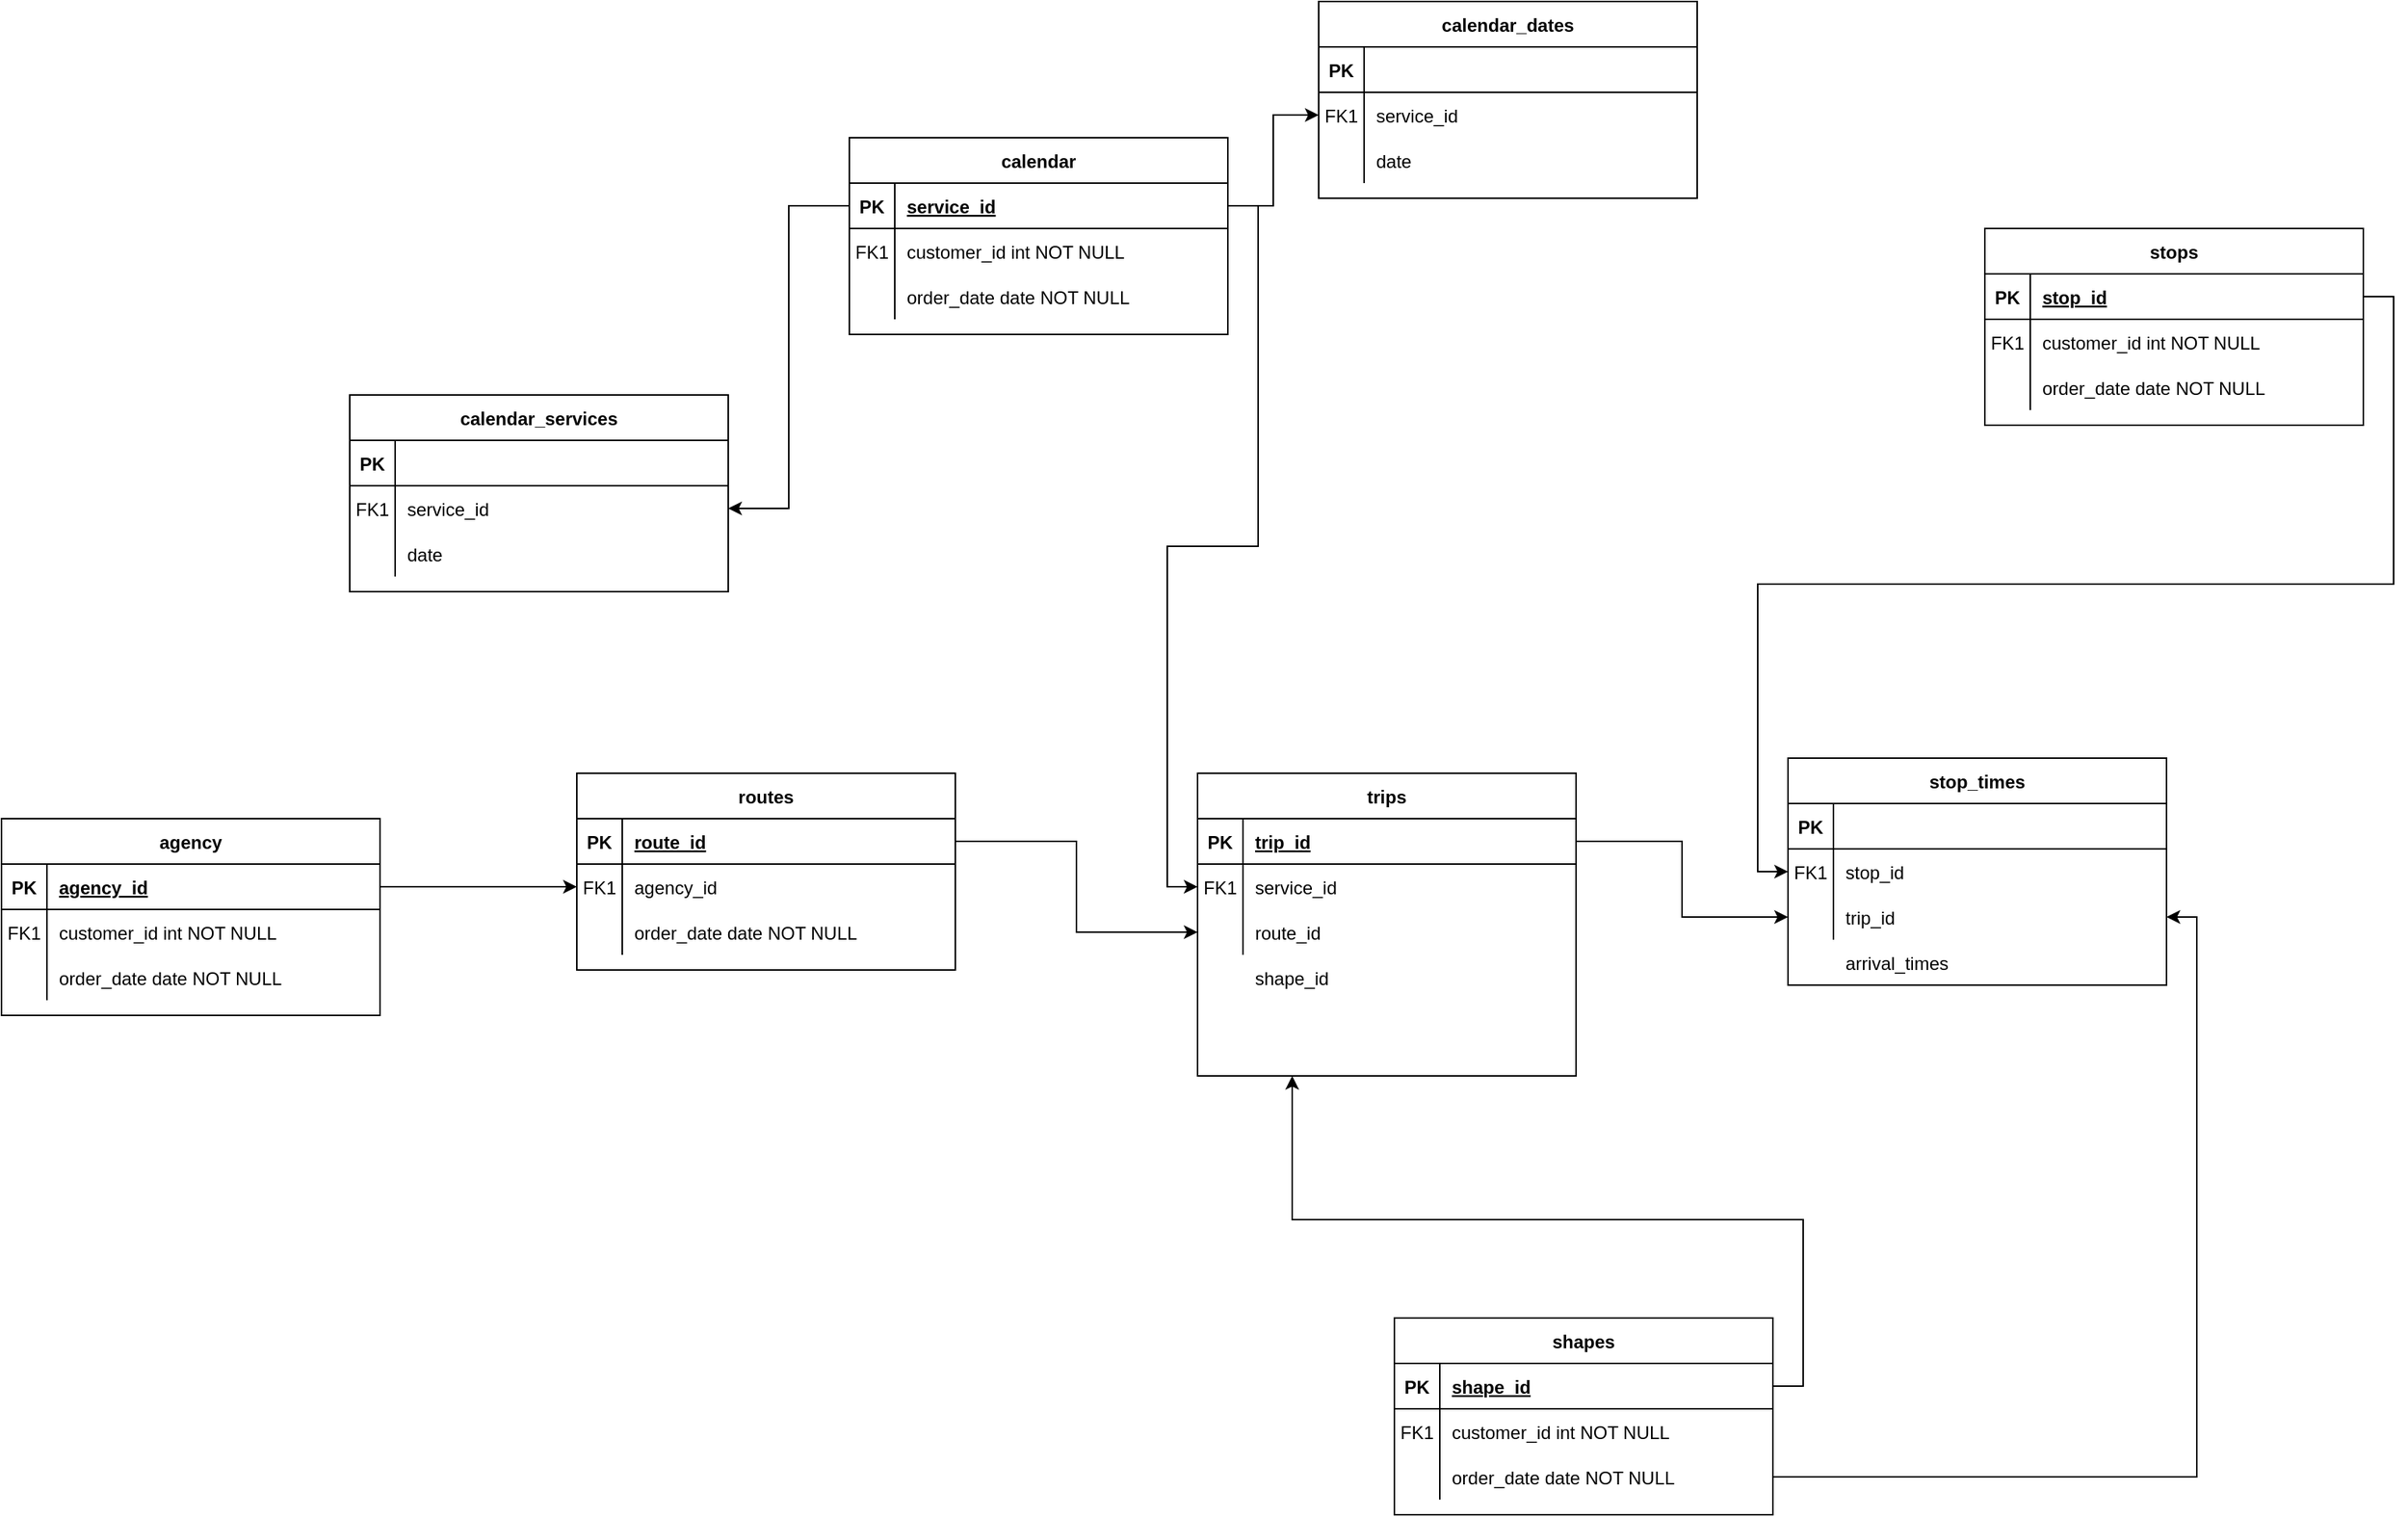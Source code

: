 <mxfile version="17.2.4" type="device"><diagram id="R2lEEEUBdFMjLlhIrx00" name="Page-1"><mxGraphModel dx="1888" dy="649" grid="1" gridSize="10" guides="1" tooltips="1" connect="1" arrows="1" fold="1" page="1" pageScale="1" pageWidth="850" pageHeight="1100" math="0" shadow="0" extFonts="Permanent Marker^https://fonts.googleapis.com/css?family=Permanent+Marker"><root><mxCell id="0"/><mxCell id="1" parent="0"/><mxCell id="C-vyLk0tnHw3VtMMgP7b-2" value="shapes" style="shape=table;startSize=30;container=1;collapsible=1;childLayout=tableLayout;fixedRows=1;rowLines=0;fontStyle=1;align=center;resizeLast=1;" parent="1" vertex="1"><mxGeometry x="320" y="1140" width="250" height="130" as="geometry"/></mxCell><mxCell id="C-vyLk0tnHw3VtMMgP7b-3" value="" style="shape=partialRectangle;collapsible=0;dropTarget=0;pointerEvents=0;fillColor=none;points=[[0,0.5],[1,0.5]];portConstraint=eastwest;top=0;left=0;right=0;bottom=1;" parent="C-vyLk0tnHw3VtMMgP7b-2" vertex="1"><mxGeometry y="30" width="250" height="30" as="geometry"/></mxCell><mxCell id="C-vyLk0tnHw3VtMMgP7b-4" value="PK" style="shape=partialRectangle;overflow=hidden;connectable=0;fillColor=none;top=0;left=0;bottom=0;right=0;fontStyle=1;" parent="C-vyLk0tnHw3VtMMgP7b-3" vertex="1"><mxGeometry width="30" height="30" as="geometry"><mxRectangle width="30" height="30" as="alternateBounds"/></mxGeometry></mxCell><mxCell id="C-vyLk0tnHw3VtMMgP7b-5" value="shape_id" style="shape=partialRectangle;overflow=hidden;connectable=0;fillColor=none;top=0;left=0;bottom=0;right=0;align=left;spacingLeft=6;fontStyle=5;" parent="C-vyLk0tnHw3VtMMgP7b-3" vertex="1"><mxGeometry x="30" width="220" height="30" as="geometry"><mxRectangle width="220" height="30" as="alternateBounds"/></mxGeometry></mxCell><mxCell id="C-vyLk0tnHw3VtMMgP7b-6" value="" style="shape=partialRectangle;collapsible=0;dropTarget=0;pointerEvents=0;fillColor=none;points=[[0,0.5],[1,0.5]];portConstraint=eastwest;top=0;left=0;right=0;bottom=0;" parent="C-vyLk0tnHw3VtMMgP7b-2" vertex="1"><mxGeometry y="60" width="250" height="30" as="geometry"/></mxCell><mxCell id="C-vyLk0tnHw3VtMMgP7b-7" value="FK1" style="shape=partialRectangle;overflow=hidden;connectable=0;fillColor=none;top=0;left=0;bottom=0;right=0;" parent="C-vyLk0tnHw3VtMMgP7b-6" vertex="1"><mxGeometry width="30" height="30" as="geometry"><mxRectangle width="30" height="30" as="alternateBounds"/></mxGeometry></mxCell><mxCell id="C-vyLk0tnHw3VtMMgP7b-8" value="customer_id int NOT NULL" style="shape=partialRectangle;overflow=hidden;connectable=0;fillColor=none;top=0;left=0;bottom=0;right=0;align=left;spacingLeft=6;" parent="C-vyLk0tnHw3VtMMgP7b-6" vertex="1"><mxGeometry x="30" width="220" height="30" as="geometry"><mxRectangle width="220" height="30" as="alternateBounds"/></mxGeometry></mxCell><mxCell id="C-vyLk0tnHw3VtMMgP7b-9" value="" style="shape=partialRectangle;collapsible=0;dropTarget=0;pointerEvents=0;fillColor=none;points=[[0,0.5],[1,0.5]];portConstraint=eastwest;top=0;left=0;right=0;bottom=0;" parent="C-vyLk0tnHw3VtMMgP7b-2" vertex="1"><mxGeometry y="90" width="250" height="30" as="geometry"/></mxCell><mxCell id="C-vyLk0tnHw3VtMMgP7b-10" value="" style="shape=partialRectangle;overflow=hidden;connectable=0;fillColor=none;top=0;left=0;bottom=0;right=0;" parent="C-vyLk0tnHw3VtMMgP7b-9" vertex="1"><mxGeometry width="30" height="30" as="geometry"><mxRectangle width="30" height="30" as="alternateBounds"/></mxGeometry></mxCell><mxCell id="C-vyLk0tnHw3VtMMgP7b-11" value="order_date date NOT NULL" style="shape=partialRectangle;overflow=hidden;connectable=0;fillColor=none;top=0;left=0;bottom=0;right=0;align=left;spacingLeft=6;" parent="C-vyLk0tnHw3VtMMgP7b-9" vertex="1"><mxGeometry x="30" width="220" height="30" as="geometry"><mxRectangle width="220" height="30" as="alternateBounds"/></mxGeometry></mxCell><mxCell id="qBw_Am4H9iRVK-6Zgdiv-26" value="trips" style="shape=table;startSize=30;container=1;collapsible=1;childLayout=tableLayout;fixedRows=1;rowLines=0;fontStyle=1;align=center;resizeLast=1;" parent="1" vertex="1"><mxGeometry x="190" y="780" width="250" height="200" as="geometry"/></mxCell><mxCell id="qBw_Am4H9iRVK-6Zgdiv-27" value="" style="shape=partialRectangle;collapsible=0;dropTarget=0;pointerEvents=0;fillColor=none;points=[[0,0.5],[1,0.5]];portConstraint=eastwest;top=0;left=0;right=0;bottom=1;" parent="qBw_Am4H9iRVK-6Zgdiv-26" vertex="1"><mxGeometry y="30" width="250" height="30" as="geometry"/></mxCell><mxCell id="qBw_Am4H9iRVK-6Zgdiv-28" value="PK" style="shape=partialRectangle;overflow=hidden;connectable=0;fillColor=none;top=0;left=0;bottom=0;right=0;fontStyle=1;" parent="qBw_Am4H9iRVK-6Zgdiv-27" vertex="1"><mxGeometry width="30" height="30" as="geometry"><mxRectangle width="30" height="30" as="alternateBounds"/></mxGeometry></mxCell><mxCell id="qBw_Am4H9iRVK-6Zgdiv-29" value="trip_id" style="shape=partialRectangle;overflow=hidden;connectable=0;fillColor=none;top=0;left=0;bottom=0;right=0;align=left;spacingLeft=6;fontStyle=5;" parent="qBw_Am4H9iRVK-6Zgdiv-27" vertex="1"><mxGeometry x="30" width="220" height="30" as="geometry"><mxRectangle width="220" height="30" as="alternateBounds"/></mxGeometry></mxCell><mxCell id="qBw_Am4H9iRVK-6Zgdiv-30" value="" style="shape=partialRectangle;collapsible=0;dropTarget=0;pointerEvents=0;fillColor=none;points=[[0,0.5],[1,0.5]];portConstraint=eastwest;top=0;left=0;right=0;bottom=0;" parent="qBw_Am4H9iRVK-6Zgdiv-26" vertex="1"><mxGeometry y="60" width="250" height="30" as="geometry"/></mxCell><mxCell id="qBw_Am4H9iRVK-6Zgdiv-31" value="FK1" style="shape=partialRectangle;overflow=hidden;connectable=0;fillColor=none;top=0;left=0;bottom=0;right=0;" parent="qBw_Am4H9iRVK-6Zgdiv-30" vertex="1"><mxGeometry width="30" height="30" as="geometry"><mxRectangle width="30" height="30" as="alternateBounds"/></mxGeometry></mxCell><mxCell id="qBw_Am4H9iRVK-6Zgdiv-32" value="service_id" style="shape=partialRectangle;overflow=hidden;connectable=0;fillColor=none;top=0;left=0;bottom=0;right=0;align=left;spacingLeft=6;" parent="qBw_Am4H9iRVK-6Zgdiv-30" vertex="1"><mxGeometry x="30" width="220" height="30" as="geometry"><mxRectangle width="220" height="30" as="alternateBounds"/></mxGeometry></mxCell><mxCell id="qBw_Am4H9iRVK-6Zgdiv-33" value="" style="shape=partialRectangle;collapsible=0;dropTarget=0;pointerEvents=0;fillColor=none;points=[[0,0.5],[1,0.5]];portConstraint=eastwest;top=0;left=0;right=0;bottom=0;" parent="qBw_Am4H9iRVK-6Zgdiv-26" vertex="1"><mxGeometry y="90" width="250" height="30" as="geometry"/></mxCell><mxCell id="qBw_Am4H9iRVK-6Zgdiv-34" value="" style="shape=partialRectangle;overflow=hidden;connectable=0;fillColor=none;top=0;left=0;bottom=0;right=0;" parent="qBw_Am4H9iRVK-6Zgdiv-33" vertex="1"><mxGeometry width="30" height="30" as="geometry"><mxRectangle width="30" height="30" as="alternateBounds"/></mxGeometry></mxCell><mxCell id="qBw_Am4H9iRVK-6Zgdiv-35" value="route_id" style="shape=partialRectangle;overflow=hidden;connectable=0;fillColor=none;top=0;left=0;bottom=0;right=0;align=left;spacingLeft=6;" parent="qBw_Am4H9iRVK-6Zgdiv-33" vertex="1"><mxGeometry x="30" width="220" height="30" as="geometry"><mxRectangle width="220" height="30" as="alternateBounds"/></mxGeometry></mxCell><mxCell id="qBw_Am4H9iRVK-6Zgdiv-36" value="stops" style="shape=table;startSize=30;container=1;collapsible=1;childLayout=tableLayout;fixedRows=1;rowLines=0;fontStyle=1;align=center;resizeLast=1;" parent="1" vertex="1"><mxGeometry x="710" y="420" width="250" height="130" as="geometry"/></mxCell><mxCell id="qBw_Am4H9iRVK-6Zgdiv-37" value="" style="shape=partialRectangle;collapsible=0;dropTarget=0;pointerEvents=0;fillColor=none;points=[[0,0.5],[1,0.5]];portConstraint=eastwest;top=0;left=0;right=0;bottom=1;" parent="qBw_Am4H9iRVK-6Zgdiv-36" vertex="1"><mxGeometry y="30" width="250" height="30" as="geometry"/></mxCell><mxCell id="qBw_Am4H9iRVK-6Zgdiv-38" value="PK" style="shape=partialRectangle;overflow=hidden;connectable=0;fillColor=none;top=0;left=0;bottom=0;right=0;fontStyle=1;" parent="qBw_Am4H9iRVK-6Zgdiv-37" vertex="1"><mxGeometry width="30" height="30" as="geometry"><mxRectangle width="30" height="30" as="alternateBounds"/></mxGeometry></mxCell><mxCell id="qBw_Am4H9iRVK-6Zgdiv-39" value="stop_id" style="shape=partialRectangle;overflow=hidden;connectable=0;fillColor=none;top=0;left=0;bottom=0;right=0;align=left;spacingLeft=6;fontStyle=5;" parent="qBw_Am4H9iRVK-6Zgdiv-37" vertex="1"><mxGeometry x="30" width="220" height="30" as="geometry"><mxRectangle width="220" height="30" as="alternateBounds"/></mxGeometry></mxCell><mxCell id="qBw_Am4H9iRVK-6Zgdiv-40" value="" style="shape=partialRectangle;collapsible=0;dropTarget=0;pointerEvents=0;fillColor=none;points=[[0,0.5],[1,0.5]];portConstraint=eastwest;top=0;left=0;right=0;bottom=0;" parent="qBw_Am4H9iRVK-6Zgdiv-36" vertex="1"><mxGeometry y="60" width="250" height="30" as="geometry"/></mxCell><mxCell id="qBw_Am4H9iRVK-6Zgdiv-41" value="FK1" style="shape=partialRectangle;overflow=hidden;connectable=0;fillColor=none;top=0;left=0;bottom=0;right=0;" parent="qBw_Am4H9iRVK-6Zgdiv-40" vertex="1"><mxGeometry width="30" height="30" as="geometry"><mxRectangle width="30" height="30" as="alternateBounds"/></mxGeometry></mxCell><mxCell id="qBw_Am4H9iRVK-6Zgdiv-42" value="customer_id int NOT NULL" style="shape=partialRectangle;overflow=hidden;connectable=0;fillColor=none;top=0;left=0;bottom=0;right=0;align=left;spacingLeft=6;" parent="qBw_Am4H9iRVK-6Zgdiv-40" vertex="1"><mxGeometry x="30" width="220" height="30" as="geometry"><mxRectangle width="220" height="30" as="alternateBounds"/></mxGeometry></mxCell><mxCell id="qBw_Am4H9iRVK-6Zgdiv-43" value="" style="shape=partialRectangle;collapsible=0;dropTarget=0;pointerEvents=0;fillColor=none;points=[[0,0.5],[1,0.5]];portConstraint=eastwest;top=0;left=0;right=0;bottom=0;" parent="qBw_Am4H9iRVK-6Zgdiv-36" vertex="1"><mxGeometry y="90" width="250" height="30" as="geometry"/></mxCell><mxCell id="qBw_Am4H9iRVK-6Zgdiv-44" value="" style="shape=partialRectangle;overflow=hidden;connectable=0;fillColor=none;top=0;left=0;bottom=0;right=0;" parent="qBw_Am4H9iRVK-6Zgdiv-43" vertex="1"><mxGeometry width="30" height="30" as="geometry"><mxRectangle width="30" height="30" as="alternateBounds"/></mxGeometry></mxCell><mxCell id="qBw_Am4H9iRVK-6Zgdiv-45" value="order_date date NOT NULL" style="shape=partialRectangle;overflow=hidden;connectable=0;fillColor=none;top=0;left=0;bottom=0;right=0;align=left;spacingLeft=6;" parent="qBw_Am4H9iRVK-6Zgdiv-43" vertex="1"><mxGeometry x="30" width="220" height="30" as="geometry"><mxRectangle width="220" height="30" as="alternateBounds"/></mxGeometry></mxCell><mxCell id="qBw_Am4H9iRVK-6Zgdiv-46" value="routes" style="shape=table;startSize=30;container=1;collapsible=1;childLayout=tableLayout;fixedRows=1;rowLines=0;fontStyle=1;align=center;resizeLast=1;" parent="1" vertex="1"><mxGeometry x="-220" y="780" width="250" height="130" as="geometry"/></mxCell><mxCell id="qBw_Am4H9iRVK-6Zgdiv-47" value="" style="shape=partialRectangle;collapsible=0;dropTarget=0;pointerEvents=0;fillColor=none;points=[[0,0.5],[1,0.5]];portConstraint=eastwest;top=0;left=0;right=0;bottom=1;" parent="qBw_Am4H9iRVK-6Zgdiv-46" vertex="1"><mxGeometry y="30" width="250" height="30" as="geometry"/></mxCell><mxCell id="qBw_Am4H9iRVK-6Zgdiv-48" value="PK" style="shape=partialRectangle;overflow=hidden;connectable=0;fillColor=none;top=0;left=0;bottom=0;right=0;fontStyle=1;" parent="qBw_Am4H9iRVK-6Zgdiv-47" vertex="1"><mxGeometry width="30" height="30" as="geometry"><mxRectangle width="30" height="30" as="alternateBounds"/></mxGeometry></mxCell><mxCell id="qBw_Am4H9iRVK-6Zgdiv-49" value="route_id" style="shape=partialRectangle;overflow=hidden;connectable=0;fillColor=none;top=0;left=0;bottom=0;right=0;align=left;spacingLeft=6;fontStyle=5;" parent="qBw_Am4H9iRVK-6Zgdiv-47" vertex="1"><mxGeometry x="30" width="220" height="30" as="geometry"><mxRectangle width="220" height="30" as="alternateBounds"/></mxGeometry></mxCell><mxCell id="qBw_Am4H9iRVK-6Zgdiv-50" value="" style="shape=partialRectangle;collapsible=0;dropTarget=0;pointerEvents=0;fillColor=none;points=[[0,0.5],[1,0.5]];portConstraint=eastwest;top=0;left=0;right=0;bottom=0;" parent="qBw_Am4H9iRVK-6Zgdiv-46" vertex="1"><mxGeometry y="60" width="250" height="30" as="geometry"/></mxCell><mxCell id="qBw_Am4H9iRVK-6Zgdiv-51" value="FK1" style="shape=partialRectangle;overflow=hidden;connectable=0;fillColor=none;top=0;left=0;bottom=0;right=0;" parent="qBw_Am4H9iRVK-6Zgdiv-50" vertex="1"><mxGeometry width="30" height="30" as="geometry"><mxRectangle width="30" height="30" as="alternateBounds"/></mxGeometry></mxCell><mxCell id="qBw_Am4H9iRVK-6Zgdiv-52" value="agency_id" style="shape=partialRectangle;overflow=hidden;connectable=0;fillColor=none;top=0;left=0;bottom=0;right=0;align=left;spacingLeft=6;" parent="qBw_Am4H9iRVK-6Zgdiv-50" vertex="1"><mxGeometry x="30" width="220" height="30" as="geometry"><mxRectangle width="220" height="30" as="alternateBounds"/></mxGeometry></mxCell><mxCell id="qBw_Am4H9iRVK-6Zgdiv-53" value="" style="shape=partialRectangle;collapsible=0;dropTarget=0;pointerEvents=0;fillColor=none;points=[[0,0.5],[1,0.5]];portConstraint=eastwest;top=0;left=0;right=0;bottom=0;" parent="qBw_Am4H9iRVK-6Zgdiv-46" vertex="1"><mxGeometry y="90" width="250" height="30" as="geometry"/></mxCell><mxCell id="qBw_Am4H9iRVK-6Zgdiv-54" value="" style="shape=partialRectangle;overflow=hidden;connectable=0;fillColor=none;top=0;left=0;bottom=0;right=0;" parent="qBw_Am4H9iRVK-6Zgdiv-53" vertex="1"><mxGeometry width="30" height="30" as="geometry"><mxRectangle width="30" height="30" as="alternateBounds"/></mxGeometry></mxCell><mxCell id="qBw_Am4H9iRVK-6Zgdiv-55" value="order_date date NOT NULL" style="shape=partialRectangle;overflow=hidden;connectable=0;fillColor=none;top=0;left=0;bottom=0;right=0;align=left;spacingLeft=6;" parent="qBw_Am4H9iRVK-6Zgdiv-53" vertex="1"><mxGeometry x="30" width="220" height="30" as="geometry"><mxRectangle width="220" height="30" as="alternateBounds"/></mxGeometry></mxCell><mxCell id="qBw_Am4H9iRVK-6Zgdiv-56" value="calendar_dates" style="shape=table;startSize=30;container=1;collapsible=1;childLayout=tableLayout;fixedRows=1;rowLines=0;fontStyle=1;align=center;resizeLast=1;" parent="1" vertex="1"><mxGeometry x="270" y="270" width="250" height="130" as="geometry"/></mxCell><mxCell id="qBw_Am4H9iRVK-6Zgdiv-57" value="" style="shape=partialRectangle;collapsible=0;dropTarget=0;pointerEvents=0;fillColor=none;points=[[0,0.5],[1,0.5]];portConstraint=eastwest;top=0;left=0;right=0;bottom=1;" parent="qBw_Am4H9iRVK-6Zgdiv-56" vertex="1"><mxGeometry y="30" width="250" height="30" as="geometry"/></mxCell><mxCell id="qBw_Am4H9iRVK-6Zgdiv-58" value="PK" style="shape=partialRectangle;overflow=hidden;connectable=0;fillColor=none;top=0;left=0;bottom=0;right=0;fontStyle=1;" parent="qBw_Am4H9iRVK-6Zgdiv-57" vertex="1"><mxGeometry width="30" height="30" as="geometry"><mxRectangle width="30" height="30" as="alternateBounds"/></mxGeometry></mxCell><mxCell id="qBw_Am4H9iRVK-6Zgdiv-59" value="" style="shape=partialRectangle;overflow=hidden;connectable=0;fillColor=none;top=0;left=0;bottom=0;right=0;align=left;spacingLeft=6;fontStyle=5;" parent="qBw_Am4H9iRVK-6Zgdiv-57" vertex="1"><mxGeometry x="30" width="220" height="30" as="geometry"><mxRectangle width="220" height="30" as="alternateBounds"/></mxGeometry></mxCell><mxCell id="qBw_Am4H9iRVK-6Zgdiv-60" value="" style="shape=partialRectangle;collapsible=0;dropTarget=0;pointerEvents=0;fillColor=none;points=[[0,0.5],[1,0.5]];portConstraint=eastwest;top=0;left=0;right=0;bottom=0;" parent="qBw_Am4H9iRVK-6Zgdiv-56" vertex="1"><mxGeometry y="60" width="250" height="30" as="geometry"/></mxCell><mxCell id="qBw_Am4H9iRVK-6Zgdiv-61" value="FK1" style="shape=partialRectangle;overflow=hidden;connectable=0;fillColor=none;top=0;left=0;bottom=0;right=0;" parent="qBw_Am4H9iRVK-6Zgdiv-60" vertex="1"><mxGeometry width="30" height="30" as="geometry"><mxRectangle width="30" height="30" as="alternateBounds"/></mxGeometry></mxCell><mxCell id="qBw_Am4H9iRVK-6Zgdiv-62" value="service_id" style="shape=partialRectangle;overflow=hidden;connectable=0;fillColor=none;top=0;left=0;bottom=0;right=0;align=left;spacingLeft=6;" parent="qBw_Am4H9iRVK-6Zgdiv-60" vertex="1"><mxGeometry x="30" width="220" height="30" as="geometry"><mxRectangle width="220" height="30" as="alternateBounds"/></mxGeometry></mxCell><mxCell id="qBw_Am4H9iRVK-6Zgdiv-63" value="" style="shape=partialRectangle;collapsible=0;dropTarget=0;pointerEvents=0;fillColor=none;points=[[0,0.5],[1,0.5]];portConstraint=eastwest;top=0;left=0;right=0;bottom=0;" parent="qBw_Am4H9iRVK-6Zgdiv-56" vertex="1"><mxGeometry y="90" width="250" height="30" as="geometry"/></mxCell><mxCell id="qBw_Am4H9iRVK-6Zgdiv-64" value="" style="shape=partialRectangle;overflow=hidden;connectable=0;fillColor=none;top=0;left=0;bottom=0;right=0;" parent="qBw_Am4H9iRVK-6Zgdiv-63" vertex="1"><mxGeometry width="30" height="30" as="geometry"><mxRectangle width="30" height="30" as="alternateBounds"/></mxGeometry></mxCell><mxCell id="qBw_Am4H9iRVK-6Zgdiv-65" value="date" style="shape=partialRectangle;overflow=hidden;connectable=0;fillColor=none;top=0;left=0;bottom=0;right=0;align=left;spacingLeft=6;" parent="qBw_Am4H9iRVK-6Zgdiv-63" vertex="1"><mxGeometry x="30" width="220" height="30" as="geometry"><mxRectangle width="220" height="30" as="alternateBounds"/></mxGeometry></mxCell><mxCell id="qBw_Am4H9iRVK-6Zgdiv-66" value="stop_times" style="shape=table;startSize=30;container=1;collapsible=1;childLayout=tableLayout;fixedRows=1;rowLines=0;fontStyle=1;align=center;resizeLast=1;" parent="1" vertex="1"><mxGeometry x="580" y="770" width="250" height="150" as="geometry"/></mxCell><mxCell id="qBw_Am4H9iRVK-6Zgdiv-67" value="" style="shape=partialRectangle;collapsible=0;dropTarget=0;pointerEvents=0;fillColor=none;points=[[0,0.5],[1,0.5]];portConstraint=eastwest;top=0;left=0;right=0;bottom=1;" parent="qBw_Am4H9iRVK-6Zgdiv-66" vertex="1"><mxGeometry y="30" width="250" height="30" as="geometry"/></mxCell><mxCell id="qBw_Am4H9iRVK-6Zgdiv-68" value="PK" style="shape=partialRectangle;overflow=hidden;connectable=0;fillColor=none;top=0;left=0;bottom=0;right=0;fontStyle=1;" parent="qBw_Am4H9iRVK-6Zgdiv-67" vertex="1"><mxGeometry width="30" height="30" as="geometry"><mxRectangle width="30" height="30" as="alternateBounds"/></mxGeometry></mxCell><mxCell id="qBw_Am4H9iRVK-6Zgdiv-69" value="" style="shape=partialRectangle;overflow=hidden;connectable=0;fillColor=none;top=0;left=0;bottom=0;right=0;align=left;spacingLeft=6;fontStyle=5;" parent="qBw_Am4H9iRVK-6Zgdiv-67" vertex="1"><mxGeometry x="30" width="220" height="30" as="geometry"><mxRectangle width="220" height="30" as="alternateBounds"/></mxGeometry></mxCell><mxCell id="qBw_Am4H9iRVK-6Zgdiv-70" value="" style="shape=partialRectangle;collapsible=0;dropTarget=0;pointerEvents=0;fillColor=none;points=[[0,0.5],[1,0.5]];portConstraint=eastwest;top=0;left=0;right=0;bottom=0;" parent="qBw_Am4H9iRVK-6Zgdiv-66" vertex="1"><mxGeometry y="60" width="250" height="30" as="geometry"/></mxCell><mxCell id="qBw_Am4H9iRVK-6Zgdiv-71" value="FK1" style="shape=partialRectangle;overflow=hidden;connectable=0;fillColor=none;top=0;left=0;bottom=0;right=0;" parent="qBw_Am4H9iRVK-6Zgdiv-70" vertex="1"><mxGeometry width="30" height="30" as="geometry"><mxRectangle width="30" height="30" as="alternateBounds"/></mxGeometry></mxCell><mxCell id="qBw_Am4H9iRVK-6Zgdiv-72" value="stop_id" style="shape=partialRectangle;overflow=hidden;connectable=0;fillColor=none;top=0;left=0;bottom=0;right=0;align=left;spacingLeft=6;" parent="qBw_Am4H9iRVK-6Zgdiv-70" vertex="1"><mxGeometry x="30" width="220" height="30" as="geometry"><mxRectangle width="220" height="30" as="alternateBounds"/></mxGeometry></mxCell><mxCell id="qBw_Am4H9iRVK-6Zgdiv-73" value="" style="shape=partialRectangle;collapsible=0;dropTarget=0;pointerEvents=0;fillColor=none;points=[[0,0.5],[1,0.5]];portConstraint=eastwest;top=0;left=0;right=0;bottom=0;" parent="qBw_Am4H9iRVK-6Zgdiv-66" vertex="1"><mxGeometry y="90" width="250" height="30" as="geometry"/></mxCell><mxCell id="qBw_Am4H9iRVK-6Zgdiv-74" value="" style="shape=partialRectangle;overflow=hidden;connectable=0;fillColor=none;top=0;left=0;bottom=0;right=0;" parent="qBw_Am4H9iRVK-6Zgdiv-73" vertex="1"><mxGeometry width="30" height="30" as="geometry"><mxRectangle width="30" height="30" as="alternateBounds"/></mxGeometry></mxCell><mxCell id="qBw_Am4H9iRVK-6Zgdiv-75" value="trip_id" style="shape=partialRectangle;overflow=hidden;connectable=0;fillColor=none;top=0;left=0;bottom=0;right=0;align=left;spacingLeft=6;" parent="qBw_Am4H9iRVK-6Zgdiv-73" vertex="1"><mxGeometry x="30" width="220" height="30" as="geometry"><mxRectangle width="220" height="30" as="alternateBounds"/></mxGeometry></mxCell><mxCell id="qBw_Am4H9iRVK-6Zgdiv-76" value="calendar" style="shape=table;startSize=30;container=1;collapsible=1;childLayout=tableLayout;fixedRows=1;rowLines=0;fontStyle=1;align=center;resizeLast=1;" parent="1" vertex="1"><mxGeometry x="-40" y="360" width="250" height="130" as="geometry"/></mxCell><mxCell id="qBw_Am4H9iRVK-6Zgdiv-77" value="" style="shape=partialRectangle;collapsible=0;dropTarget=0;pointerEvents=0;fillColor=none;points=[[0,0.5],[1,0.5]];portConstraint=eastwest;top=0;left=0;right=0;bottom=1;" parent="qBw_Am4H9iRVK-6Zgdiv-76" vertex="1"><mxGeometry y="30" width="250" height="30" as="geometry"/></mxCell><mxCell id="qBw_Am4H9iRVK-6Zgdiv-78" value="PK" style="shape=partialRectangle;overflow=hidden;connectable=0;fillColor=none;top=0;left=0;bottom=0;right=0;fontStyle=1;" parent="qBw_Am4H9iRVK-6Zgdiv-77" vertex="1"><mxGeometry width="30" height="30" as="geometry"><mxRectangle width="30" height="30" as="alternateBounds"/></mxGeometry></mxCell><mxCell id="qBw_Am4H9iRVK-6Zgdiv-79" value="service_id" style="shape=partialRectangle;overflow=hidden;connectable=0;fillColor=none;top=0;left=0;bottom=0;right=0;align=left;spacingLeft=6;fontStyle=5;" parent="qBw_Am4H9iRVK-6Zgdiv-77" vertex="1"><mxGeometry x="30" width="220" height="30" as="geometry"><mxRectangle width="220" height="30" as="alternateBounds"/></mxGeometry></mxCell><mxCell id="qBw_Am4H9iRVK-6Zgdiv-80" value="" style="shape=partialRectangle;collapsible=0;dropTarget=0;pointerEvents=0;fillColor=none;points=[[0,0.5],[1,0.5]];portConstraint=eastwest;top=0;left=0;right=0;bottom=0;" parent="qBw_Am4H9iRVK-6Zgdiv-76" vertex="1"><mxGeometry y="60" width="250" height="30" as="geometry"/></mxCell><mxCell id="qBw_Am4H9iRVK-6Zgdiv-81" value="FK1" style="shape=partialRectangle;overflow=hidden;connectable=0;fillColor=none;top=0;left=0;bottom=0;right=0;" parent="qBw_Am4H9iRVK-6Zgdiv-80" vertex="1"><mxGeometry width="30" height="30" as="geometry"><mxRectangle width="30" height="30" as="alternateBounds"/></mxGeometry></mxCell><mxCell id="qBw_Am4H9iRVK-6Zgdiv-82" value="customer_id int NOT NULL" style="shape=partialRectangle;overflow=hidden;connectable=0;fillColor=none;top=0;left=0;bottom=0;right=0;align=left;spacingLeft=6;" parent="qBw_Am4H9iRVK-6Zgdiv-80" vertex="1"><mxGeometry x="30" width="220" height="30" as="geometry"><mxRectangle width="220" height="30" as="alternateBounds"/></mxGeometry></mxCell><mxCell id="qBw_Am4H9iRVK-6Zgdiv-83" value="" style="shape=partialRectangle;collapsible=0;dropTarget=0;pointerEvents=0;fillColor=none;points=[[0,0.5],[1,0.5]];portConstraint=eastwest;top=0;left=0;right=0;bottom=0;" parent="qBw_Am4H9iRVK-6Zgdiv-76" vertex="1"><mxGeometry y="90" width="250" height="30" as="geometry"/></mxCell><mxCell id="qBw_Am4H9iRVK-6Zgdiv-84" value="" style="shape=partialRectangle;overflow=hidden;connectable=0;fillColor=none;top=0;left=0;bottom=0;right=0;" parent="qBw_Am4H9iRVK-6Zgdiv-83" vertex="1"><mxGeometry width="30" height="30" as="geometry"><mxRectangle width="30" height="30" as="alternateBounds"/></mxGeometry></mxCell><mxCell id="qBw_Am4H9iRVK-6Zgdiv-85" value="order_date date NOT NULL" style="shape=partialRectangle;overflow=hidden;connectable=0;fillColor=none;top=0;left=0;bottom=0;right=0;align=left;spacingLeft=6;" parent="qBw_Am4H9iRVK-6Zgdiv-83" vertex="1"><mxGeometry x="30" width="220" height="30" as="geometry"><mxRectangle width="220" height="30" as="alternateBounds"/></mxGeometry></mxCell><mxCell id="qBw_Am4H9iRVK-6Zgdiv-86" value="agency" style="shape=table;startSize=30;container=1;collapsible=1;childLayout=tableLayout;fixedRows=1;rowLines=0;fontStyle=1;align=center;resizeLast=1;" parent="1" vertex="1"><mxGeometry x="-600" y="810" width="250" height="130" as="geometry"/></mxCell><mxCell id="qBw_Am4H9iRVK-6Zgdiv-87" value="" style="shape=partialRectangle;collapsible=0;dropTarget=0;pointerEvents=0;fillColor=none;points=[[0,0.5],[1,0.5]];portConstraint=eastwest;top=0;left=0;right=0;bottom=1;" parent="qBw_Am4H9iRVK-6Zgdiv-86" vertex="1"><mxGeometry y="30" width="250" height="30" as="geometry"/></mxCell><mxCell id="qBw_Am4H9iRVK-6Zgdiv-88" value="PK" style="shape=partialRectangle;overflow=hidden;connectable=0;fillColor=none;top=0;left=0;bottom=0;right=0;fontStyle=1;" parent="qBw_Am4H9iRVK-6Zgdiv-87" vertex="1"><mxGeometry width="30" height="30" as="geometry"><mxRectangle width="30" height="30" as="alternateBounds"/></mxGeometry></mxCell><mxCell id="qBw_Am4H9iRVK-6Zgdiv-89" value="agency_id" style="shape=partialRectangle;overflow=hidden;connectable=0;fillColor=none;top=0;left=0;bottom=0;right=0;align=left;spacingLeft=6;fontStyle=5;" parent="qBw_Am4H9iRVK-6Zgdiv-87" vertex="1"><mxGeometry x="30" width="220" height="30" as="geometry"><mxRectangle width="220" height="30" as="alternateBounds"/></mxGeometry></mxCell><mxCell id="qBw_Am4H9iRVK-6Zgdiv-90" value="" style="shape=partialRectangle;collapsible=0;dropTarget=0;pointerEvents=0;fillColor=none;points=[[0,0.5],[1,0.5]];portConstraint=eastwest;top=0;left=0;right=0;bottom=0;" parent="qBw_Am4H9iRVK-6Zgdiv-86" vertex="1"><mxGeometry y="60" width="250" height="30" as="geometry"/></mxCell><mxCell id="qBw_Am4H9iRVK-6Zgdiv-91" value="FK1" style="shape=partialRectangle;overflow=hidden;connectable=0;fillColor=none;top=0;left=0;bottom=0;right=0;" parent="qBw_Am4H9iRVK-6Zgdiv-90" vertex="1"><mxGeometry width="30" height="30" as="geometry"><mxRectangle width="30" height="30" as="alternateBounds"/></mxGeometry></mxCell><mxCell id="qBw_Am4H9iRVK-6Zgdiv-92" value="customer_id int NOT NULL" style="shape=partialRectangle;overflow=hidden;connectable=0;fillColor=none;top=0;left=0;bottom=0;right=0;align=left;spacingLeft=6;" parent="qBw_Am4H9iRVK-6Zgdiv-90" vertex="1"><mxGeometry x="30" width="220" height="30" as="geometry"><mxRectangle width="220" height="30" as="alternateBounds"/></mxGeometry></mxCell><mxCell id="qBw_Am4H9iRVK-6Zgdiv-93" value="" style="shape=partialRectangle;collapsible=0;dropTarget=0;pointerEvents=0;fillColor=none;points=[[0,0.5],[1,0.5]];portConstraint=eastwest;top=0;left=0;right=0;bottom=0;" parent="qBw_Am4H9iRVK-6Zgdiv-86" vertex="1"><mxGeometry y="90" width="250" height="30" as="geometry"/></mxCell><mxCell id="qBw_Am4H9iRVK-6Zgdiv-94" value="" style="shape=partialRectangle;overflow=hidden;connectable=0;fillColor=none;top=0;left=0;bottom=0;right=0;" parent="qBw_Am4H9iRVK-6Zgdiv-93" vertex="1"><mxGeometry width="30" height="30" as="geometry"><mxRectangle width="30" height="30" as="alternateBounds"/></mxGeometry></mxCell><mxCell id="qBw_Am4H9iRVK-6Zgdiv-95" value="order_date date NOT NULL" style="shape=partialRectangle;overflow=hidden;connectable=0;fillColor=none;top=0;left=0;bottom=0;right=0;align=left;spacingLeft=6;" parent="qBw_Am4H9iRVK-6Zgdiv-93" vertex="1"><mxGeometry x="30" width="220" height="30" as="geometry"><mxRectangle width="220" height="30" as="alternateBounds"/></mxGeometry></mxCell><mxCell id="qBw_Am4H9iRVK-6Zgdiv-96" style="edgeStyle=orthogonalEdgeStyle;rounded=0;orthogonalLoop=1;jettySize=auto;html=1;exitX=1;exitY=0.5;exitDx=0;exitDy=0;entryX=0;entryY=0.5;entryDx=0;entryDy=0;" parent="1" source="qBw_Am4H9iRVK-6Zgdiv-77" target="qBw_Am4H9iRVK-6Zgdiv-60" edge="1"><mxGeometry relative="1" as="geometry"/></mxCell><mxCell id="qBw_Am4H9iRVK-6Zgdiv-97" style="edgeStyle=orthogonalEdgeStyle;rounded=0;orthogonalLoop=1;jettySize=auto;html=1;exitX=1;exitY=0.5;exitDx=0;exitDy=0;entryX=0;entryY=0.5;entryDx=0;entryDy=0;" parent="1" source="qBw_Am4H9iRVK-6Zgdiv-77" target="qBw_Am4H9iRVK-6Zgdiv-30" edge="1"><mxGeometry relative="1" as="geometry"/></mxCell><mxCell id="qBw_Am4H9iRVK-6Zgdiv-99" style="edgeStyle=orthogonalEdgeStyle;rounded=0;orthogonalLoop=1;jettySize=auto;html=1;exitX=1;exitY=0.5;exitDx=0;exitDy=0;entryX=0;entryY=0.5;entryDx=0;entryDy=0;" parent="1" source="qBw_Am4H9iRVK-6Zgdiv-87" target="qBw_Am4H9iRVK-6Zgdiv-50" edge="1"><mxGeometry relative="1" as="geometry"/></mxCell><mxCell id="qBw_Am4H9iRVK-6Zgdiv-100" style="edgeStyle=orthogonalEdgeStyle;rounded=0;orthogonalLoop=1;jettySize=auto;html=1;exitX=1;exitY=0.5;exitDx=0;exitDy=0;entryX=0;entryY=0.5;entryDx=0;entryDy=0;" parent="1" source="qBw_Am4H9iRVK-6Zgdiv-47" target="qBw_Am4H9iRVK-6Zgdiv-33" edge="1"><mxGeometry relative="1" as="geometry"/></mxCell><mxCell id="qBw_Am4H9iRVK-6Zgdiv-103" value="" style="shape=partialRectangle;overflow=hidden;connectable=0;fillColor=none;top=0;left=0;bottom=0;right=0;" parent="1" vertex="1"><mxGeometry x="190" y="900" width="30" height="30" as="geometry"><mxRectangle width="30" height="30" as="alternateBounds"/></mxGeometry></mxCell><mxCell id="qBw_Am4H9iRVK-6Zgdiv-107" value="shape_id" style="shape=partialRectangle;overflow=hidden;connectable=0;fillColor=none;top=0;left=0;bottom=0;right=0;align=left;spacingLeft=6;" parent="1" vertex="1"><mxGeometry x="220" y="900" width="220" height="30" as="geometry"><mxRectangle width="220" height="30" as="alternateBounds"/></mxGeometry></mxCell><mxCell id="qBw_Am4H9iRVK-6Zgdiv-108" style="edgeStyle=orthogonalEdgeStyle;rounded=0;orthogonalLoop=1;jettySize=auto;html=1;exitX=1;exitY=0.5;exitDx=0;exitDy=0;entryX=0.25;entryY=1;entryDx=0;entryDy=0;" parent="1" source="C-vyLk0tnHw3VtMMgP7b-3" target="qBw_Am4H9iRVK-6Zgdiv-26" edge="1"><mxGeometry relative="1" as="geometry"/></mxCell><mxCell id="qBw_Am4H9iRVK-6Zgdiv-109" style="edgeStyle=orthogonalEdgeStyle;rounded=0;orthogonalLoop=1;jettySize=auto;html=1;exitX=1;exitY=0.5;exitDx=0;exitDy=0;entryX=0;entryY=0.5;entryDx=0;entryDy=0;" parent="1" source="qBw_Am4H9iRVK-6Zgdiv-37" target="qBw_Am4H9iRVK-6Zgdiv-70" edge="1"><mxGeometry relative="1" as="geometry"/></mxCell><mxCell id="qBw_Am4H9iRVK-6Zgdiv-110" style="edgeStyle=orthogonalEdgeStyle;rounded=0;orthogonalLoop=1;jettySize=auto;html=1;exitX=1;exitY=0.5;exitDx=0;exitDy=0;entryX=0;entryY=0.5;entryDx=0;entryDy=0;" parent="1" source="qBw_Am4H9iRVK-6Zgdiv-27" target="qBw_Am4H9iRVK-6Zgdiv-73" edge="1"><mxGeometry relative="1" as="geometry"/></mxCell><mxCell id="qBw_Am4H9iRVK-6Zgdiv-111" value="arrival_times" style="shape=partialRectangle;overflow=hidden;connectable=0;fillColor=none;top=0;left=0;bottom=0;right=0;align=left;spacingLeft=6;" parent="1" vertex="1"><mxGeometry x="610" y="890" width="220" height="30" as="geometry"><mxRectangle width="220" height="30" as="alternateBounds"/></mxGeometry></mxCell><mxCell id="qBw_Am4H9iRVK-6Zgdiv-112" style="edgeStyle=orthogonalEdgeStyle;rounded=0;orthogonalLoop=1;jettySize=auto;html=1;exitX=1;exitY=0.5;exitDx=0;exitDy=0;entryX=1;entryY=0.5;entryDx=0;entryDy=0;" parent="1" source="C-vyLk0tnHw3VtMMgP7b-9" target="qBw_Am4H9iRVK-6Zgdiv-73" edge="1"><mxGeometry relative="1" as="geometry"/></mxCell><mxCell id="74vHPITni6ebBg6uD39O-12" value="calendar_services" style="shape=table;startSize=30;container=1;collapsible=1;childLayout=tableLayout;fixedRows=1;rowLines=0;fontStyle=1;align=center;resizeLast=1;" vertex="1" parent="1"><mxGeometry x="-370" y="530" width="250" height="130" as="geometry"/></mxCell><mxCell id="74vHPITni6ebBg6uD39O-13" value="" style="shape=partialRectangle;collapsible=0;dropTarget=0;pointerEvents=0;fillColor=none;points=[[0,0.5],[1,0.5]];portConstraint=eastwest;top=0;left=0;right=0;bottom=1;" vertex="1" parent="74vHPITni6ebBg6uD39O-12"><mxGeometry y="30" width="250" height="30" as="geometry"/></mxCell><mxCell id="74vHPITni6ebBg6uD39O-14" value="PK" style="shape=partialRectangle;overflow=hidden;connectable=0;fillColor=none;top=0;left=0;bottom=0;right=0;fontStyle=1;" vertex="1" parent="74vHPITni6ebBg6uD39O-13"><mxGeometry width="30" height="30" as="geometry"><mxRectangle width="30" height="30" as="alternateBounds"/></mxGeometry></mxCell><mxCell id="74vHPITni6ebBg6uD39O-15" value="" style="shape=partialRectangle;overflow=hidden;connectable=0;fillColor=none;top=0;left=0;bottom=0;right=0;align=left;spacingLeft=6;fontStyle=5;" vertex="1" parent="74vHPITni6ebBg6uD39O-13"><mxGeometry x="30" width="220" height="30" as="geometry"><mxRectangle width="220" height="30" as="alternateBounds"/></mxGeometry></mxCell><mxCell id="74vHPITni6ebBg6uD39O-16" value="" style="shape=partialRectangle;collapsible=0;dropTarget=0;pointerEvents=0;fillColor=none;points=[[0,0.5],[1,0.5]];portConstraint=eastwest;top=0;left=0;right=0;bottom=0;" vertex="1" parent="74vHPITni6ebBg6uD39O-12"><mxGeometry y="60" width="250" height="30" as="geometry"/></mxCell><mxCell id="74vHPITni6ebBg6uD39O-17" value="FK1" style="shape=partialRectangle;overflow=hidden;connectable=0;fillColor=none;top=0;left=0;bottom=0;right=0;" vertex="1" parent="74vHPITni6ebBg6uD39O-16"><mxGeometry width="30" height="30" as="geometry"><mxRectangle width="30" height="30" as="alternateBounds"/></mxGeometry></mxCell><mxCell id="74vHPITni6ebBg6uD39O-18" value="service_id" style="shape=partialRectangle;overflow=hidden;connectable=0;fillColor=none;top=0;left=0;bottom=0;right=0;align=left;spacingLeft=6;" vertex="1" parent="74vHPITni6ebBg6uD39O-16"><mxGeometry x="30" width="220" height="30" as="geometry"><mxRectangle width="220" height="30" as="alternateBounds"/></mxGeometry></mxCell><mxCell id="74vHPITni6ebBg6uD39O-19" value="" style="shape=partialRectangle;collapsible=0;dropTarget=0;pointerEvents=0;fillColor=none;points=[[0,0.5],[1,0.5]];portConstraint=eastwest;top=0;left=0;right=0;bottom=0;" vertex="1" parent="74vHPITni6ebBg6uD39O-12"><mxGeometry y="90" width="250" height="30" as="geometry"/></mxCell><mxCell id="74vHPITni6ebBg6uD39O-20" value="" style="shape=partialRectangle;overflow=hidden;connectable=0;fillColor=none;top=0;left=0;bottom=0;right=0;" vertex="1" parent="74vHPITni6ebBg6uD39O-19"><mxGeometry width="30" height="30" as="geometry"><mxRectangle width="30" height="30" as="alternateBounds"/></mxGeometry></mxCell><mxCell id="74vHPITni6ebBg6uD39O-21" value="date" style="shape=partialRectangle;overflow=hidden;connectable=0;fillColor=none;top=0;left=0;bottom=0;right=0;align=left;spacingLeft=6;" vertex="1" parent="74vHPITni6ebBg6uD39O-19"><mxGeometry x="30" width="220" height="30" as="geometry"><mxRectangle width="220" height="30" as="alternateBounds"/></mxGeometry></mxCell><mxCell id="74vHPITni6ebBg6uD39O-23" style="edgeStyle=orthogonalEdgeStyle;rounded=0;orthogonalLoop=1;jettySize=auto;html=1;exitX=0;exitY=0.5;exitDx=0;exitDy=0;entryX=1;entryY=0.5;entryDx=0;entryDy=0;" edge="1" parent="1" source="qBw_Am4H9iRVK-6Zgdiv-77" target="74vHPITni6ebBg6uD39O-16"><mxGeometry relative="1" as="geometry"/></mxCell></root></mxGraphModel></diagram></mxfile>